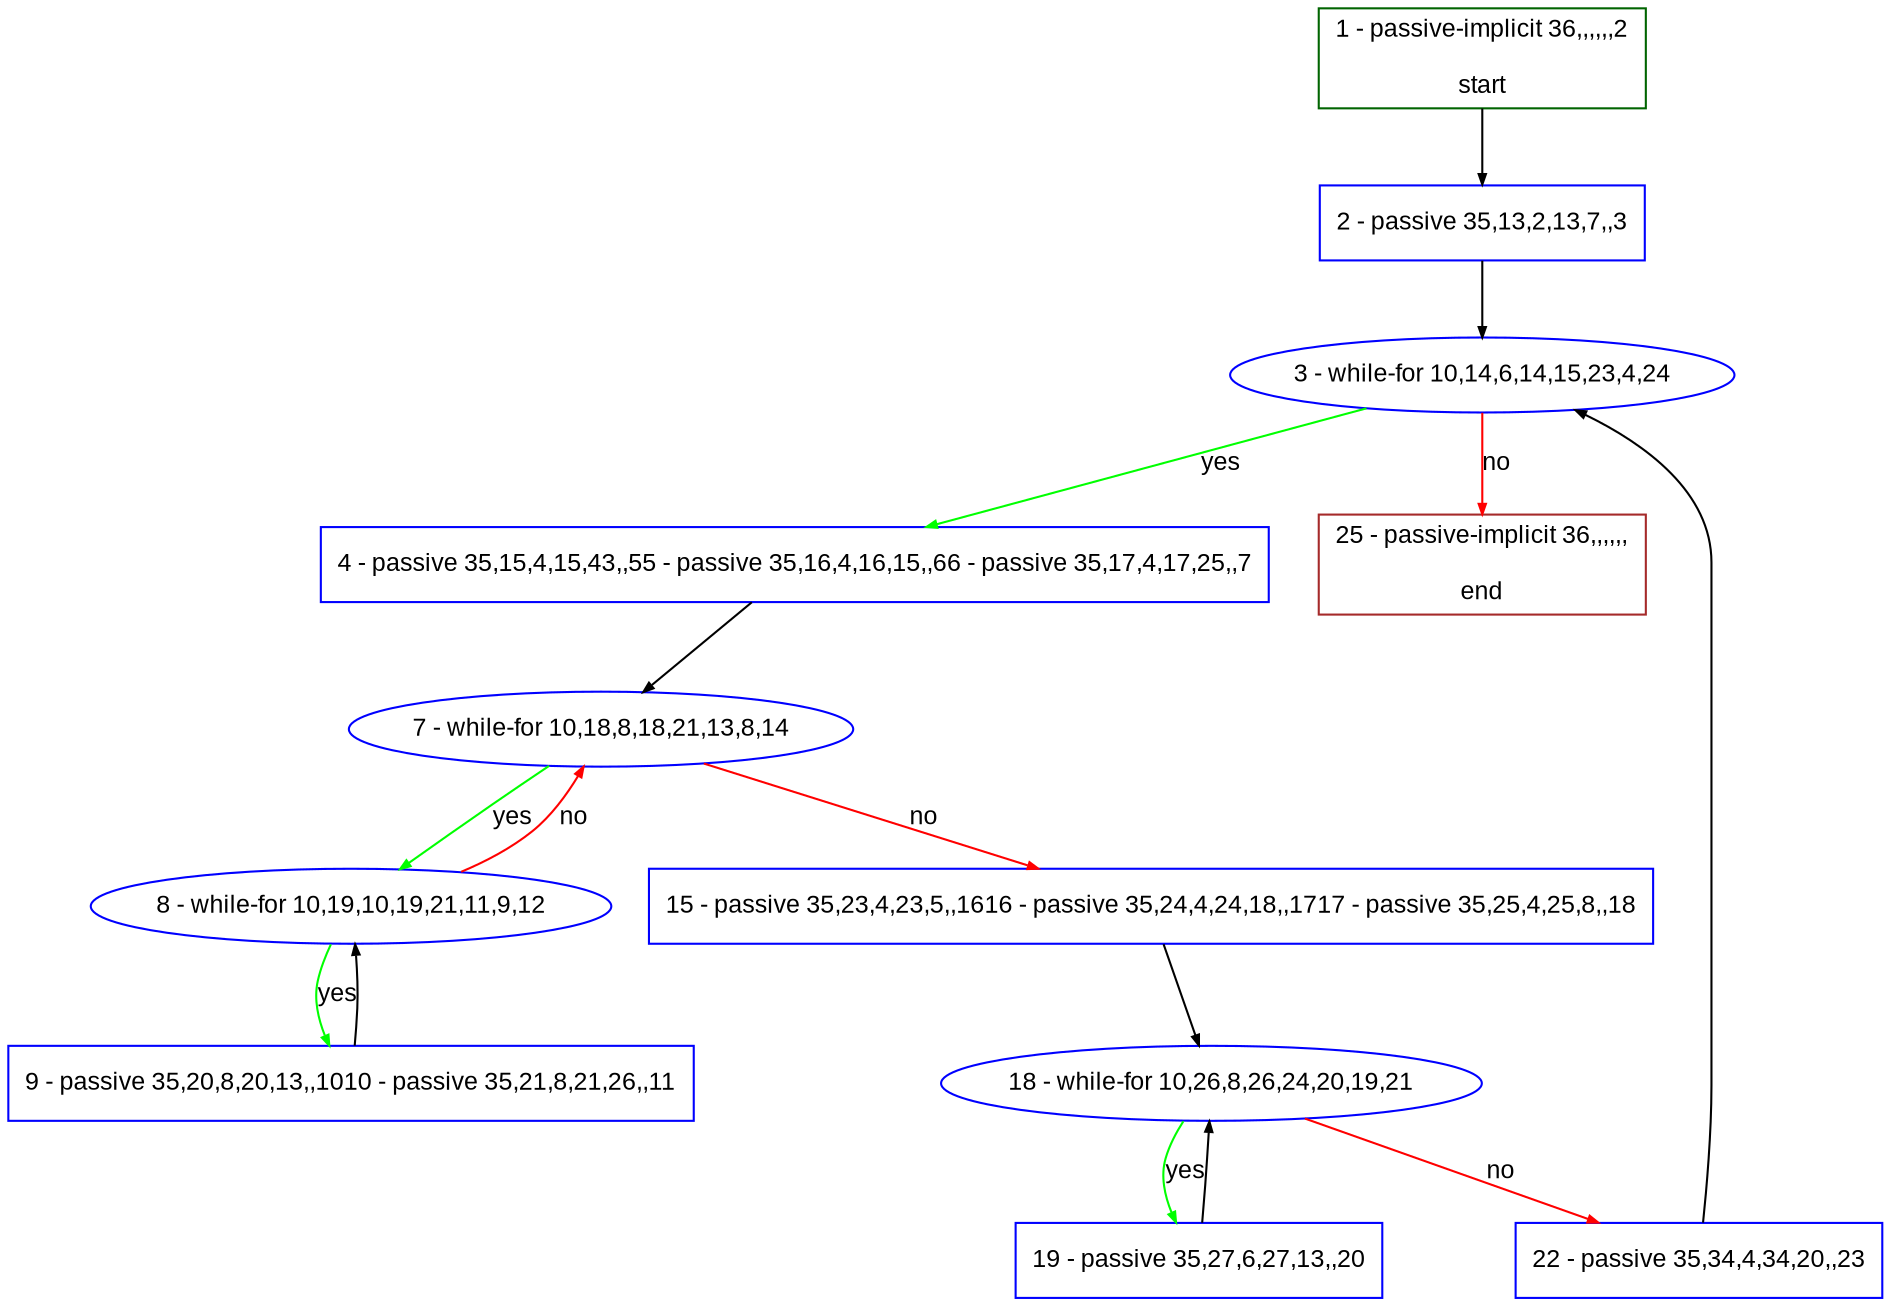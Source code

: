 digraph "" {
  graph [bgcolor="white", fillcolor="#FFFFCC", pack="true", packmode="clust", fontname="Arial", label="", fontsize="12", compound="true", style="rounded,filled"];
  node [node_initialized="no", fillcolor="white", fontname="Arial", label="", color="grey", fontsize="12", fixedsize="false", compound="true", shape="rectangle", style="filled"];
  edge [arrowtail="none", lhead="", fontcolor="black", fontname="Arial", label="", color="black", fontsize="12", arrowhead="normal", arrowsize="0.5", compound="true", ltail="", dir="forward"];
  __N1 [fillcolor="#ffffff", label="2 - passive 35,13,2,13,7,,3", color="#0000ff", shape="box", style="filled"];
  __N2 [fillcolor="#ffffff", label="1 - passive-implicit 36,,,,,,2\n\nstart", color="#006400", shape="box", style="filled"];
  __N3 [fillcolor="#ffffff", label="3 - while-for 10,14,6,14,15,23,4,24", color="#0000ff", shape="oval", style="filled"];
  __N4 [fillcolor="#ffffff", label="4 - passive 35,15,4,15,43,,55 - passive 35,16,4,16,15,,66 - passive 35,17,4,17,25,,7", color="#0000ff", shape="box", style="filled"];
  __N5 [fillcolor="#ffffff", label="25 - passive-implicit 36,,,,,,\n\nend", color="#a52a2a", shape="box", style="filled"];
  __N6 [fillcolor="#ffffff", label="7 - while-for 10,18,8,18,21,13,8,14", color="#0000ff", shape="oval", style="filled"];
  __N7 [fillcolor="#ffffff", label="8 - while-for 10,19,10,19,21,11,9,12", color="#0000ff", shape="oval", style="filled"];
  __N8 [fillcolor="#ffffff", label="15 - passive 35,23,4,23,5,,1616 - passive 35,24,4,24,18,,1717 - passive 35,25,4,25,8,,18", color="#0000ff", shape="box", style="filled"];
  __N9 [fillcolor="#ffffff", label="9 - passive 35,20,8,20,13,,1010 - passive 35,21,8,21,26,,11", color="#0000ff", shape="box", style="filled"];
  __N10 [fillcolor="#ffffff", label="18 - while-for 10,26,8,26,24,20,19,21", color="#0000ff", shape="oval", style="filled"];
  __N11 [fillcolor="#ffffff", label="19 - passive 35,27,6,27,13,,20", color="#0000ff", shape="box", style="filled"];
  __N12 [fillcolor="#ffffff", label="22 - passive 35,34,4,34,20,,23", color="#0000ff", shape="box", style="filled"];
  __N2 -> __N1 [arrowtail="none", color="#000000", label="", arrowhead="normal", dir="forward"];
  __N1 -> __N3 [arrowtail="none", color="#000000", label="", arrowhead="normal", dir="forward"];
  __N3 -> __N4 [arrowtail="none", color="#00ff00", label="yes", arrowhead="normal", dir="forward"];
  __N3 -> __N5 [arrowtail="none", color="#ff0000", label="no", arrowhead="normal", dir="forward"];
  __N4 -> __N6 [arrowtail="none", color="#000000", label="", arrowhead="normal", dir="forward"];
  __N6 -> __N7 [arrowtail="none", color="#00ff00", label="yes", arrowhead="normal", dir="forward"];
  __N7 -> __N6 [arrowtail="none", color="#ff0000", label="no", arrowhead="normal", dir="forward"];
  __N6 -> __N8 [arrowtail="none", color="#ff0000", label="no", arrowhead="normal", dir="forward"];
  __N7 -> __N9 [arrowtail="none", color="#00ff00", label="yes", arrowhead="normal", dir="forward"];
  __N9 -> __N7 [arrowtail="none", color="#000000", label="", arrowhead="normal", dir="forward"];
  __N8 -> __N10 [arrowtail="none", color="#000000", label="", arrowhead="normal", dir="forward"];
  __N10 -> __N11 [arrowtail="none", color="#00ff00", label="yes", arrowhead="normal", dir="forward"];
  __N11 -> __N10 [arrowtail="none", color="#000000", label="", arrowhead="normal", dir="forward"];
  __N10 -> __N12 [arrowtail="none", color="#ff0000", label="no", arrowhead="normal", dir="forward"];
  __N12 -> __N3 [arrowtail="none", color="#000000", label="", arrowhead="normal", dir="forward"];
}
